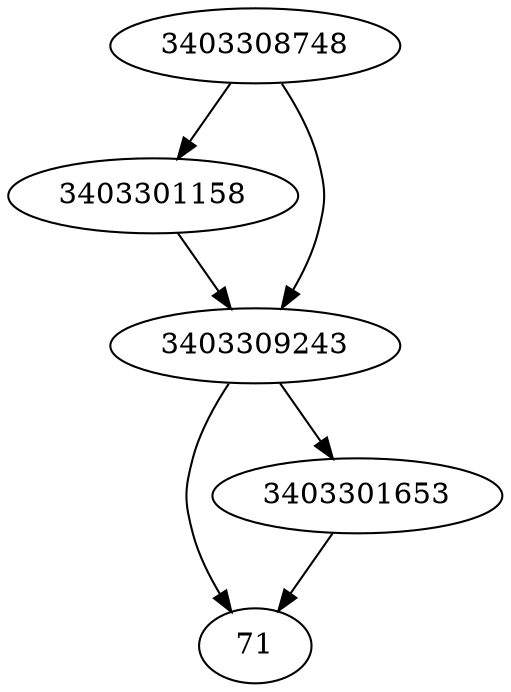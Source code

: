 strict digraph  {
3403301158;
71;
3403308748;
3403301653;
3403309243;
3403301158 -> 3403309243;
3403308748 -> 3403301158;
3403308748 -> 3403309243;
3403301653 -> 71;
3403309243 -> 3403301653;
3403309243 -> 71;
}
